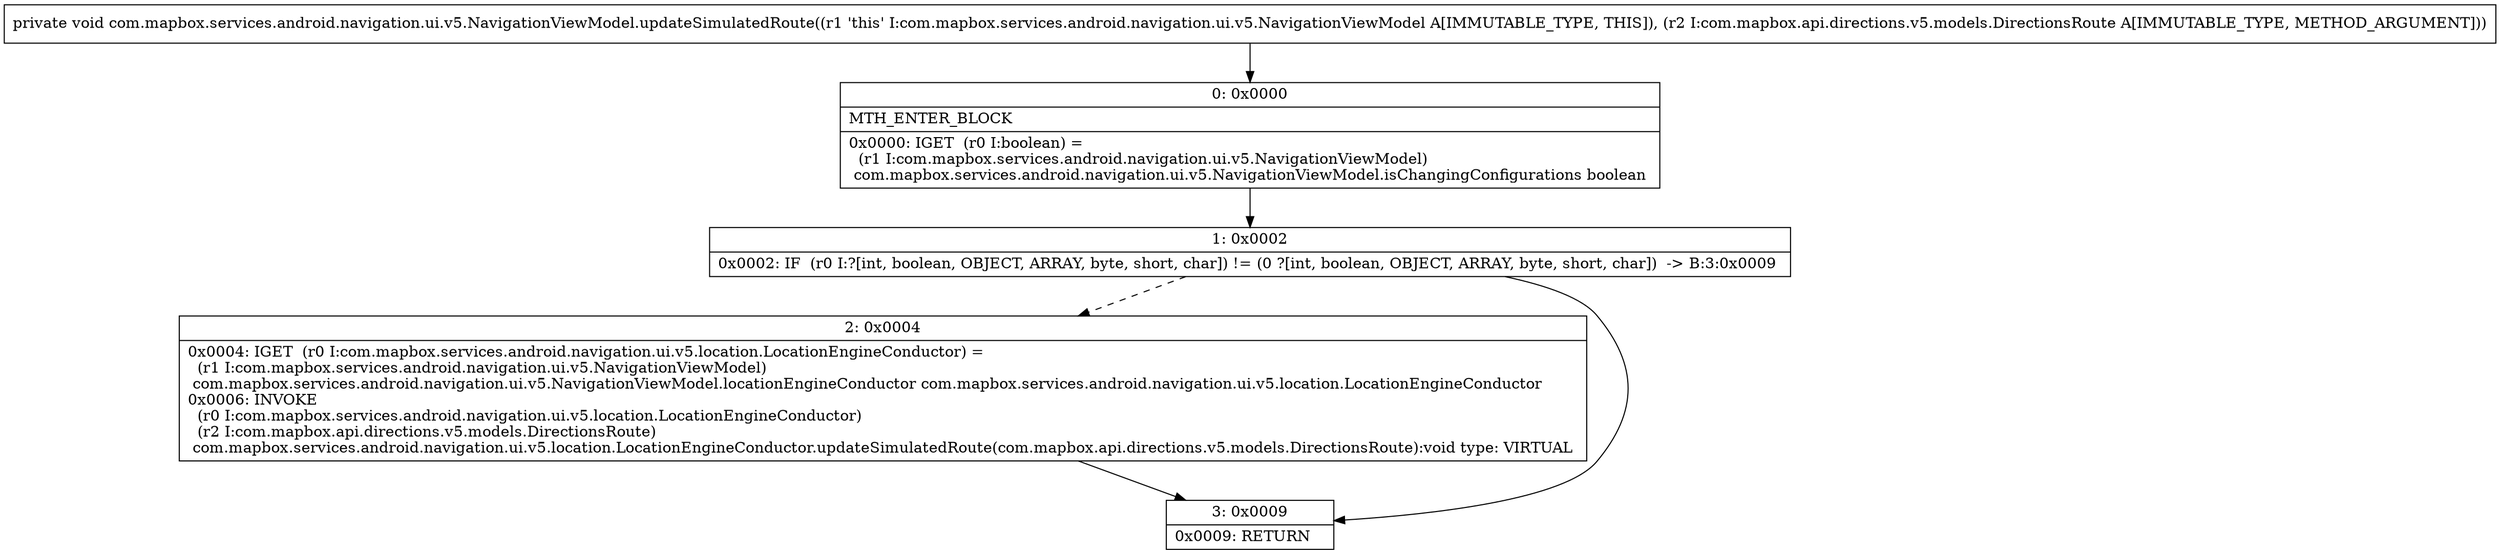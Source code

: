 digraph "CFG forcom.mapbox.services.android.navigation.ui.v5.NavigationViewModel.updateSimulatedRoute(Lcom\/mapbox\/api\/directions\/v5\/models\/DirectionsRoute;)V" {
Node_0 [shape=record,label="{0\:\ 0x0000|MTH_ENTER_BLOCK\l|0x0000: IGET  (r0 I:boolean) = \l  (r1 I:com.mapbox.services.android.navigation.ui.v5.NavigationViewModel)\l com.mapbox.services.android.navigation.ui.v5.NavigationViewModel.isChangingConfigurations boolean \l}"];
Node_1 [shape=record,label="{1\:\ 0x0002|0x0002: IF  (r0 I:?[int, boolean, OBJECT, ARRAY, byte, short, char]) != (0 ?[int, boolean, OBJECT, ARRAY, byte, short, char])  \-\> B:3:0x0009 \l}"];
Node_2 [shape=record,label="{2\:\ 0x0004|0x0004: IGET  (r0 I:com.mapbox.services.android.navigation.ui.v5.location.LocationEngineConductor) = \l  (r1 I:com.mapbox.services.android.navigation.ui.v5.NavigationViewModel)\l com.mapbox.services.android.navigation.ui.v5.NavigationViewModel.locationEngineConductor com.mapbox.services.android.navigation.ui.v5.location.LocationEngineConductor \l0x0006: INVOKE  \l  (r0 I:com.mapbox.services.android.navigation.ui.v5.location.LocationEngineConductor)\l  (r2 I:com.mapbox.api.directions.v5.models.DirectionsRoute)\l com.mapbox.services.android.navigation.ui.v5.location.LocationEngineConductor.updateSimulatedRoute(com.mapbox.api.directions.v5.models.DirectionsRoute):void type: VIRTUAL \l}"];
Node_3 [shape=record,label="{3\:\ 0x0009|0x0009: RETURN   \l}"];
MethodNode[shape=record,label="{private void com.mapbox.services.android.navigation.ui.v5.NavigationViewModel.updateSimulatedRoute((r1 'this' I:com.mapbox.services.android.navigation.ui.v5.NavigationViewModel A[IMMUTABLE_TYPE, THIS]), (r2 I:com.mapbox.api.directions.v5.models.DirectionsRoute A[IMMUTABLE_TYPE, METHOD_ARGUMENT])) }"];
MethodNode -> Node_0;
Node_0 -> Node_1;
Node_1 -> Node_2[style=dashed];
Node_1 -> Node_3;
Node_2 -> Node_3;
}

